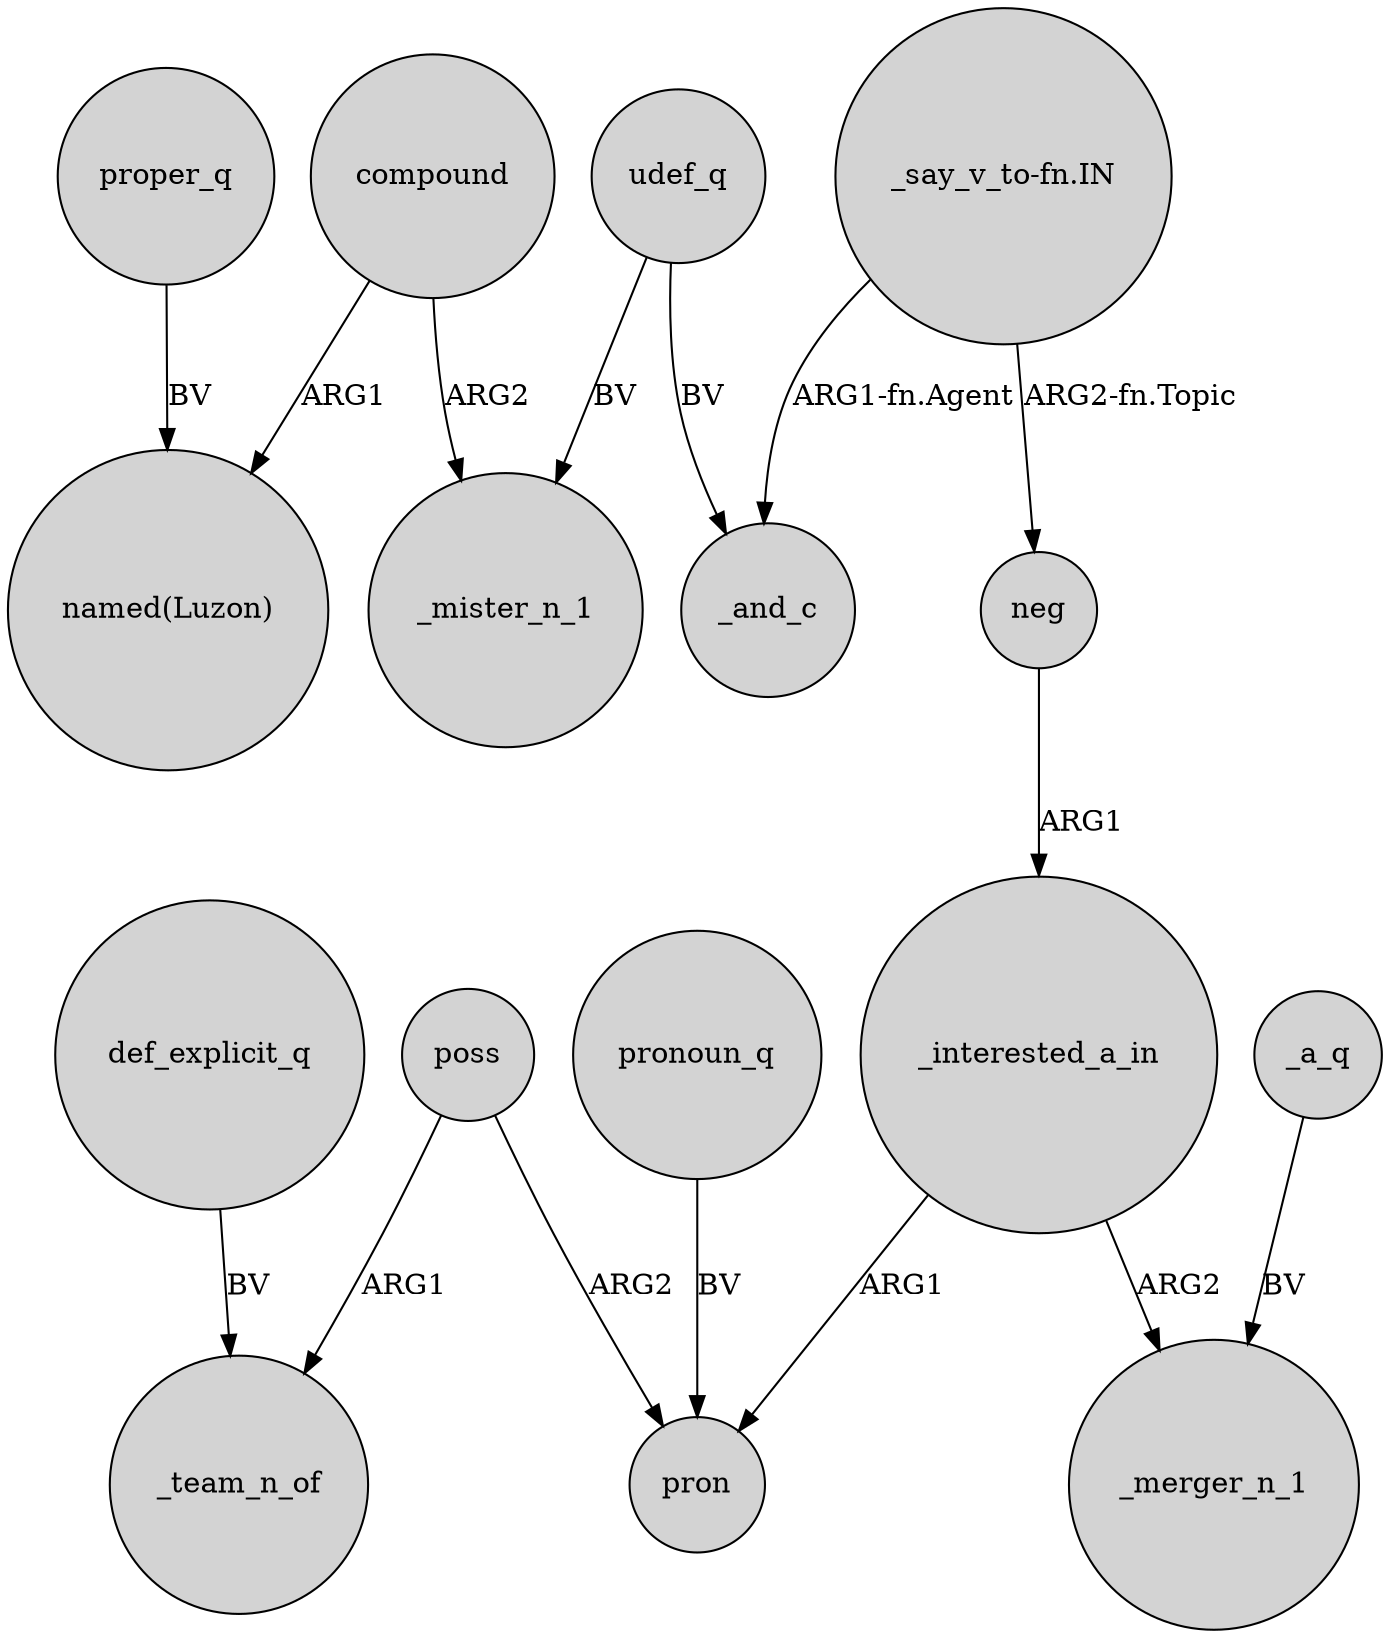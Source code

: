 digraph {
	node [shape=circle style=filled]
	udef_q -> _mister_n_1 [label=BV]
	"_say_v_to-fn.IN" -> neg [label="ARG2-fn.Topic"]
	proper_q -> "named(Luzon)" [label=BV]
	poss -> _team_n_of [label=ARG1]
	def_explicit_q -> _team_n_of [label=BV]
	poss -> pron [label=ARG2]
	"_say_v_to-fn.IN" -> _and_c [label="ARG1-fn.Agent"]
	_interested_a_in -> _merger_n_1 [label=ARG2]
	udef_q -> _and_c [label=BV]
	compound -> "named(Luzon)" [label=ARG1]
	neg -> _interested_a_in [label=ARG1]
	_interested_a_in -> pron [label=ARG1]
	compound -> _mister_n_1 [label=ARG2]
	_a_q -> _merger_n_1 [label=BV]
	pronoun_q -> pron [label=BV]
}
